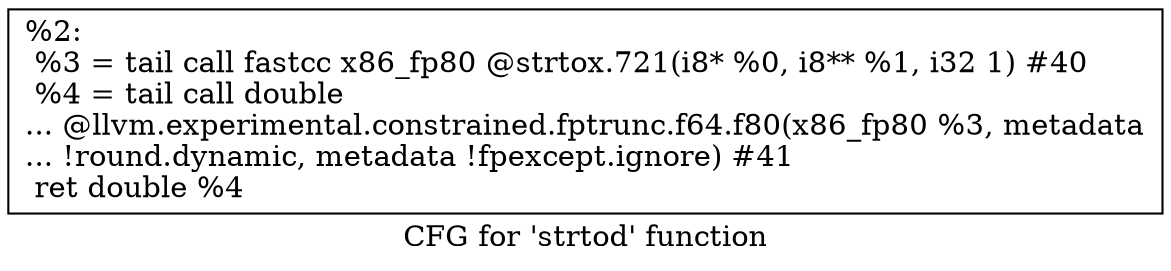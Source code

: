 digraph "CFG for 'strtod' function" {
	label="CFG for 'strtod' function";

	Node0x1cf8420 [shape=record,label="{%2:\l  %3 = tail call fastcc x86_fp80 @strtox.721(i8* %0, i8** %1, i32 1) #40\l  %4 = tail call double\l... @llvm.experimental.constrained.fptrunc.f64.f80(x86_fp80 %3, metadata\l... !round.dynamic, metadata !fpexcept.ignore) #41\l  ret double %4\l}"];
}
